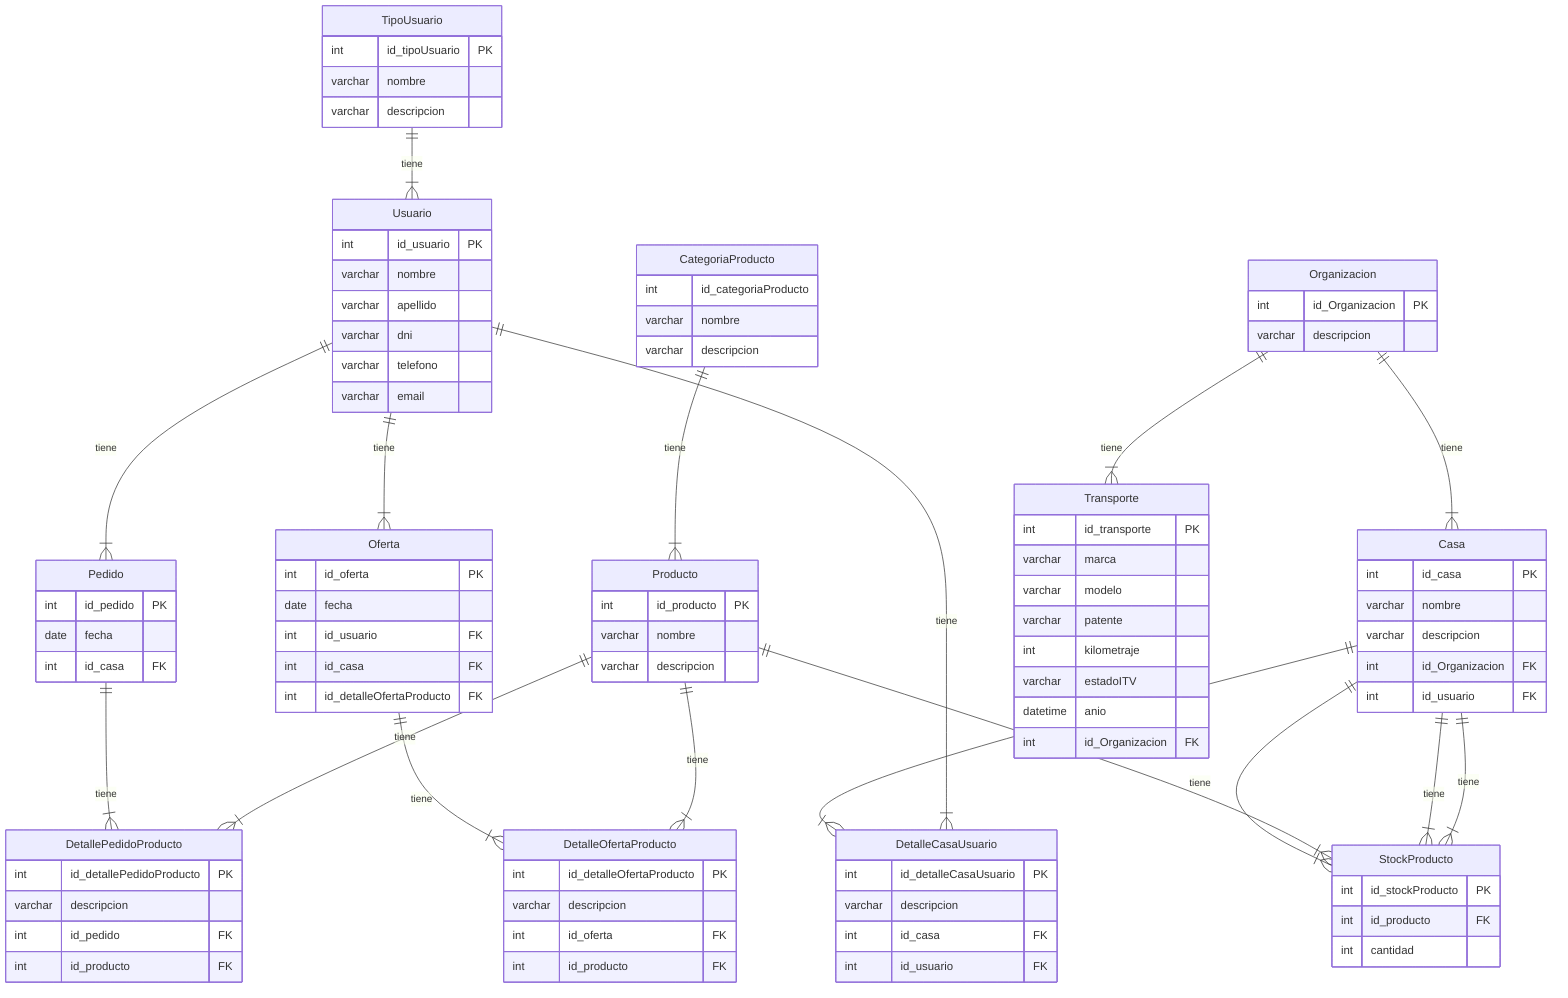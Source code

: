 erDiagram

Organizacion{
    int id_Organizacion PK
    varchar descripcion
}
Usuario{
    int id_usuario PK
    varchar nombre
    varchar apellido
    varchar dni
    varchar telefono
    varchar email
}
TipoUsuario{
    int id_tipoUsuario PK
    varchar nombre
    varchar descripcion
}
Casa{
    int id_casa PK
    varchar nombre
    varchar descripcion
    int id_Organizacion FK
    int id_usuario FK
}
DetalleCasaUsuario{
    int id_detalleCasaUsuario PK
    varchar descripcion
    int id_casa FK
    int id_usuario FK
}
StockProducto{
    int id_stockProducto PK
    int id_producto FK
    int cantidad
}
CategoriaProducto{
    int id_categoriaProducto
    varchar nombre
    varchar descripcion
}
Producto{
    int id_producto PK
    varchar nombre
    varchar descripcion
}
Pedido{
    int id_pedido PK
    date fecha
    int id_casa FK
}
Oferta{
    int id_oferta PK
    date fecha
    int id_usuario FK
    int id_casa FK
    int id_detalleOfertaProducto FK
}
DetallePedidoProducto{
    int id_detallePedidoProducto PK
    varchar descripcion
    int id_pedido FK
    int id_producto FK
}
DetalleOfertaProducto{
    int id_detalleOfertaProducto PK
    varchar descripcion
    int id_oferta FK
    int id_producto FK
}

Transporte{
    int id_transporte PK
    varchar marca
    varchar modelo
    varchar patente
    int kilometraje
    varchar estadoITV
    datetime anio
    int id_Organizacion FK
}

Organizacion ||--|{ Casa : "tiene"
Organizacion ||--|{ Transporte : "tiene"
Casa ||--|{ StockProducto : "tiene"

TipoUsuario ||--|{ Usuario : "tiene"
Usuario ||--|{ Pedido : "tiene"
Usuario ||--|{ Oferta : "tiene"

Pedido ||--|{ DetallePedidoProducto : "tiene"
Oferta ||--|{ DetalleOfertaProducto : "tiene"
Producto ||--|{ DetallePedidoProducto : "tiene"
Producto ||--|{ DetalleOfertaProducto : "tiene"

CategoriaProducto ||--|{ Producto : "tiene"

Producto ||--|{ StockProducto : "tiene"

Casa ||--|{ StockProducto : "tiene"
Casa ||--|{ StockProducto : "tiene"
Casa ||--|{ DetalleCasaUsuario : "tiene"
Usuario ||--|{ DetalleCasaUsuario : "tiene"